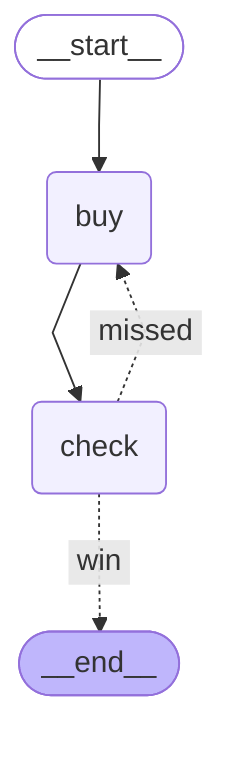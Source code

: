 ---
config:
  flowchart:
    curve: linear
---
graph TD;
	__start__([<p>__start__</p>]):::first
	buy(buy)
	check(check)
	__end__([<p>__end__</p>]):::last
	__start__ --> buy;
	buy --> check;
	check -. &nbsp;win&nbsp; .-> __end__;
	check -. &nbsp;missed&nbsp; .-> buy;
	classDef default fill:#f2f0ff,line-height:1.2
	classDef first fill-opacity:0
	classDef last fill:#bfb6fc
